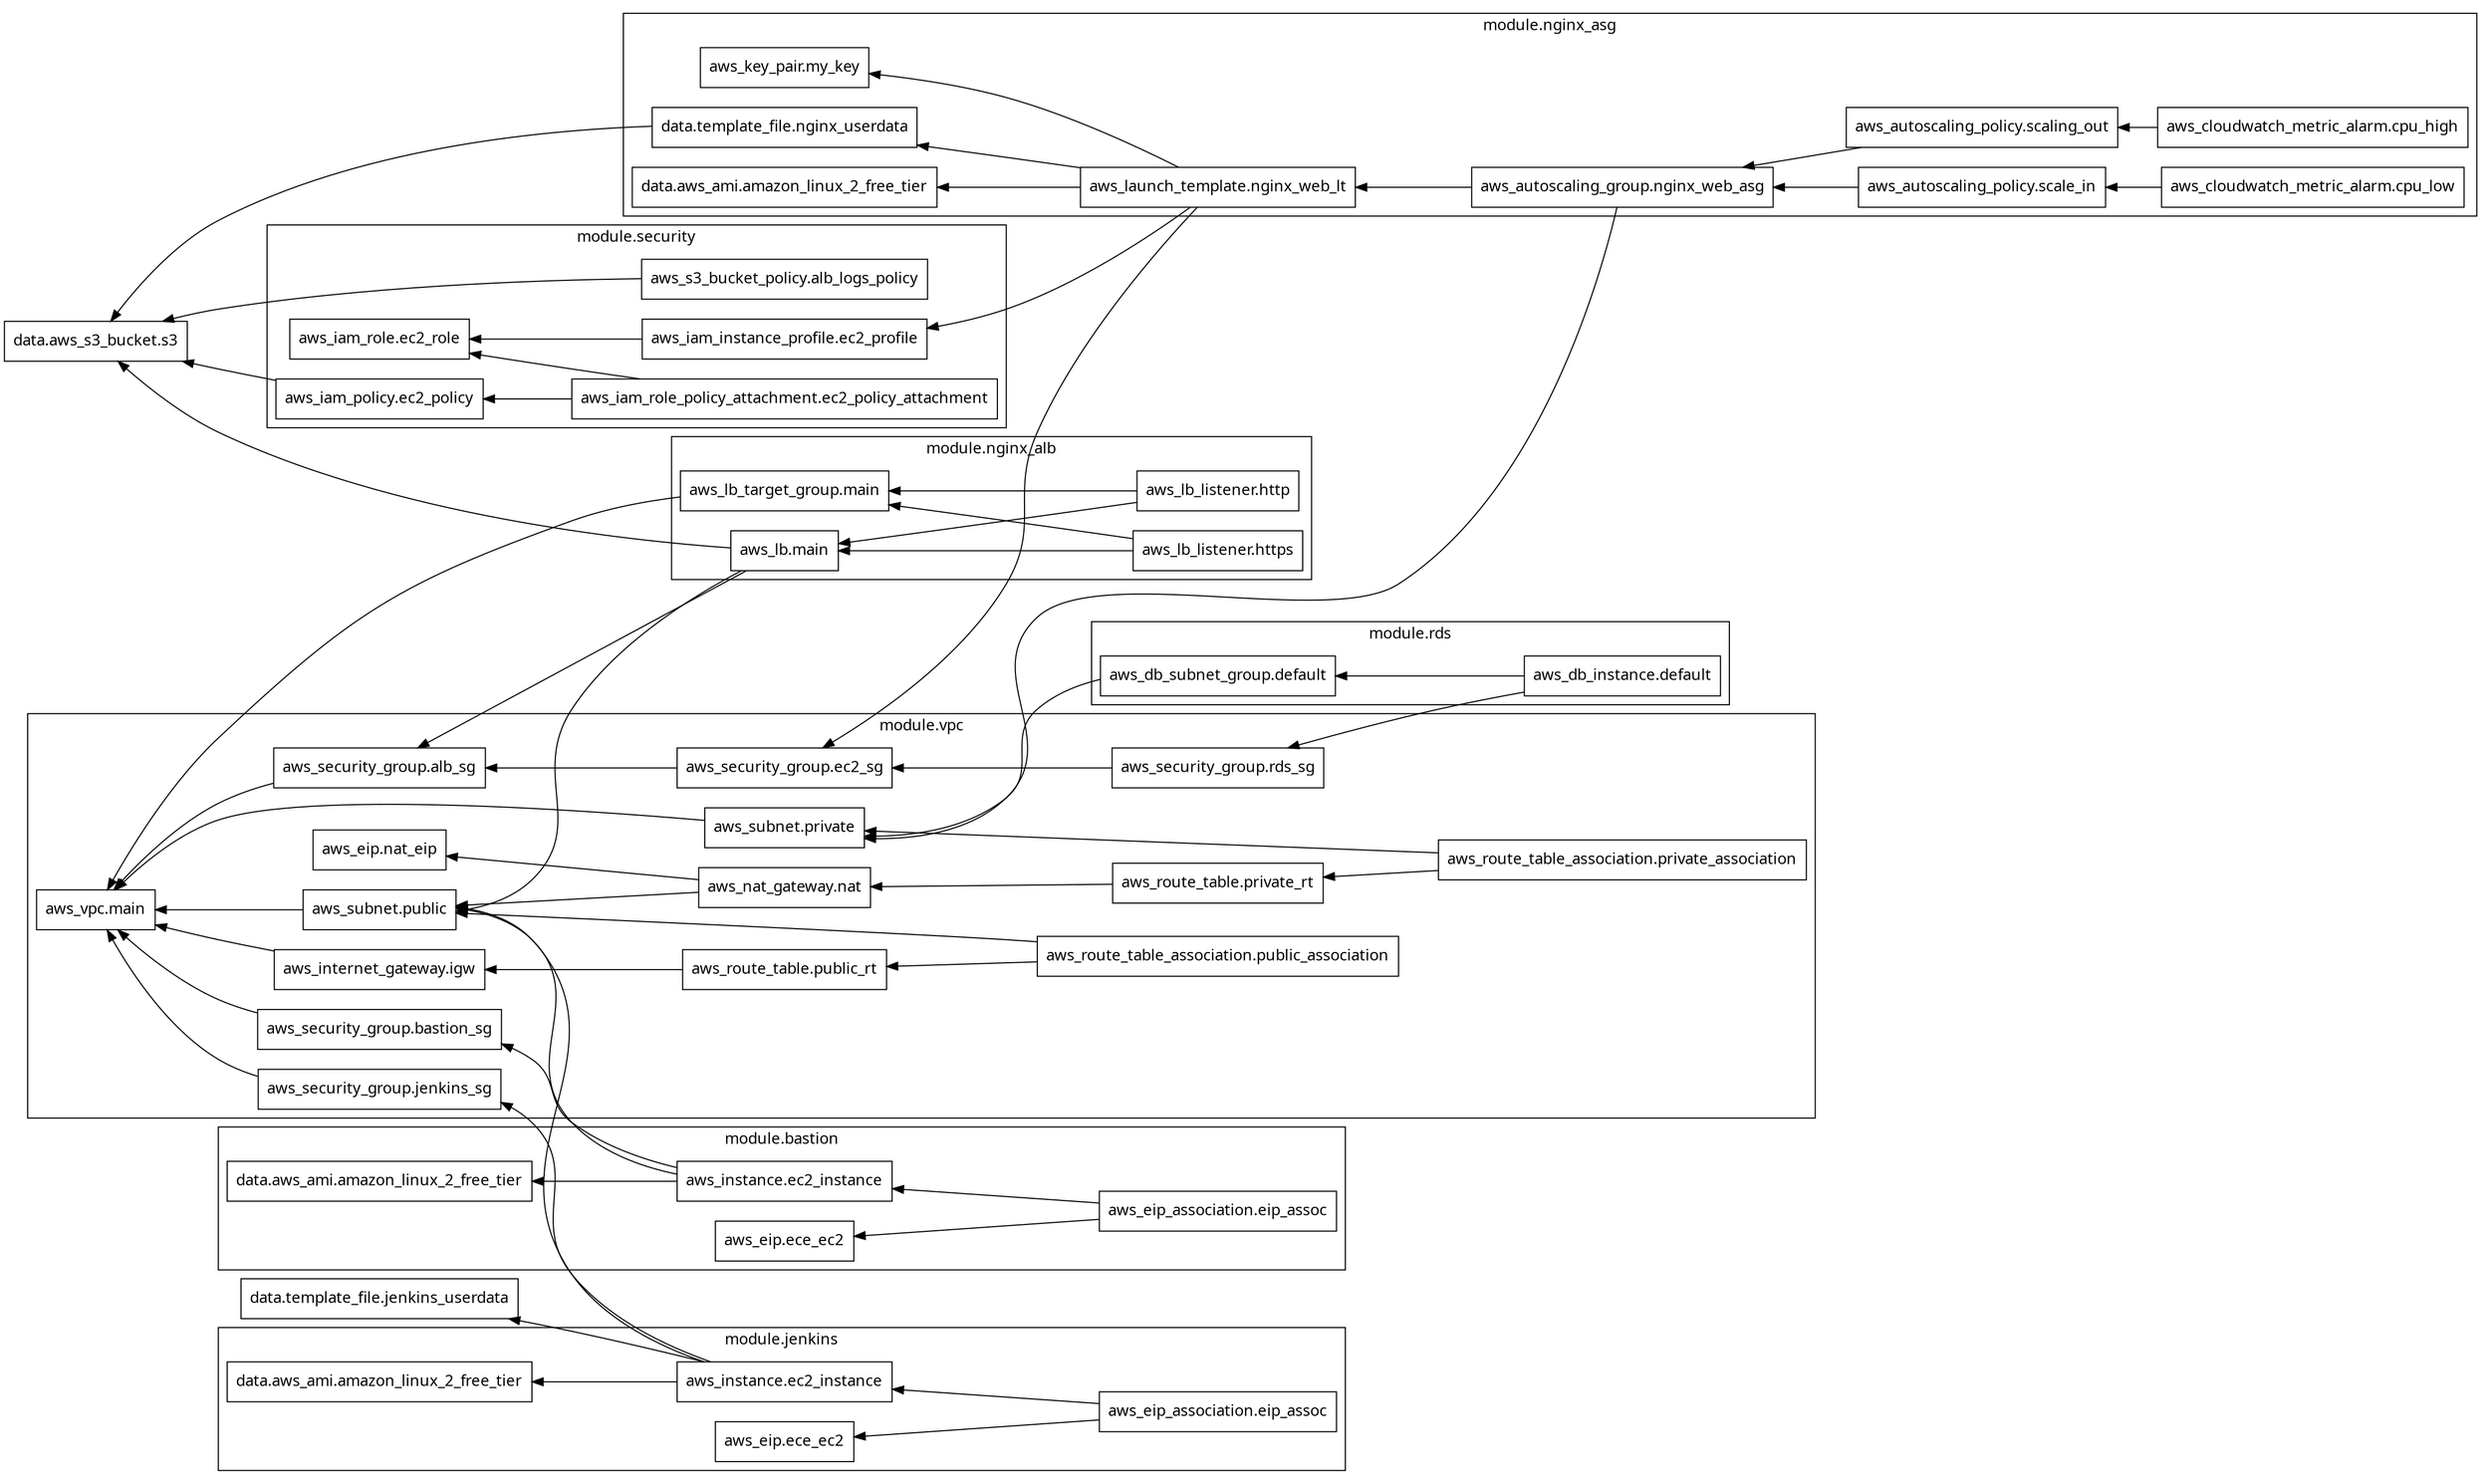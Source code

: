 digraph G {
  rankdir = "RL";
  node [shape = rect, fontname = "sans-serif"];
  "data.aws_s3_bucket.s3" [label="data.aws_s3_bucket.s3"];
  "data.template_file.jenkins_userdata" [label="data.template_file.jenkins_userdata"];
  subgraph "cluster_module.bastion" {
    label = "module.bastion"
    fontname = "sans-serif"
    "module.bastion.data.aws_ami.amazon_linux_2_free_tier" [label="data.aws_ami.amazon_linux_2_free_tier"];
    "module.bastion.aws_eip.ece_ec2" [label="aws_eip.ece_ec2"];
    "module.bastion.aws_eip_association.eip_assoc" [label="aws_eip_association.eip_assoc"];
    "module.bastion.aws_instance.ec2_instance" [label="aws_instance.ec2_instance"];
  }
  subgraph "cluster_module.jenkins" {
    label = "module.jenkins"
    fontname = "sans-serif"
    "module.jenkins.data.aws_ami.amazon_linux_2_free_tier" [label="data.aws_ami.amazon_linux_2_free_tier"];
    "module.jenkins.aws_eip.ece_ec2" [label="aws_eip.ece_ec2"];
    "module.jenkins.aws_eip_association.eip_assoc" [label="aws_eip_association.eip_assoc"];
    "module.jenkins.aws_instance.ec2_instance" [label="aws_instance.ec2_instance"];
  }
  subgraph "cluster_module.nginx_alb" {
    label = "module.nginx_alb"
    fontname = "sans-serif"
    "module.nginx_alb.aws_lb.main" [label="aws_lb.main"];
    "module.nginx_alb.aws_lb_listener.http" [label="aws_lb_listener.http"];
    "module.nginx_alb.aws_lb_listener.https" [label="aws_lb_listener.https"];
    "module.nginx_alb.aws_lb_target_group.main" [label="aws_lb_target_group.main"];
  }
  subgraph "cluster_module.nginx_asg" {
    label = "module.nginx_asg"
    fontname = "sans-serif"
    "module.nginx_asg.data.aws_ami.amazon_linux_2_free_tier" [label="data.aws_ami.amazon_linux_2_free_tier"];
    "module.nginx_asg.data.template_file.nginx_userdata" [label="data.template_file.nginx_userdata"];
    "module.nginx_asg.aws_autoscaling_group.nginx_web_asg" [label="aws_autoscaling_group.nginx_web_asg"];
    "module.nginx_asg.aws_autoscaling_policy.scale_in" [label="aws_autoscaling_policy.scale_in"];
    "module.nginx_asg.aws_autoscaling_policy.scaling_out" [label="aws_autoscaling_policy.scaling_out"];
    "module.nginx_asg.aws_cloudwatch_metric_alarm.cpu_high" [label="aws_cloudwatch_metric_alarm.cpu_high"];
    "module.nginx_asg.aws_cloudwatch_metric_alarm.cpu_low" [label="aws_cloudwatch_metric_alarm.cpu_low"];
    "module.nginx_asg.aws_key_pair.my_key" [label="aws_key_pair.my_key"];
    "module.nginx_asg.aws_launch_template.nginx_web_lt" [label="aws_launch_template.nginx_web_lt"];
  }
  subgraph "cluster_module.rds" {
    label = "module.rds"
    fontname = "sans-serif"
    "module.rds.aws_db_instance.default" [label="aws_db_instance.default"];
    "module.rds.aws_db_subnet_group.default" [label="aws_db_subnet_group.default"];
  }
  subgraph "cluster_module.security" {
    label = "module.security"
    fontname = "sans-serif"
    "module.security.aws_iam_instance_profile.ec2_profile" [label="aws_iam_instance_profile.ec2_profile"];
    "module.security.aws_iam_policy.ec2_policy" [label="aws_iam_policy.ec2_policy"];
    "module.security.aws_iam_role.ec2_role" [label="aws_iam_role.ec2_role"];
    "module.security.aws_iam_role_policy_attachment.ec2_policy_attachment" [label="aws_iam_role_policy_attachment.ec2_policy_attachment"];
    "module.security.aws_s3_bucket_policy.alb_logs_policy" [label="aws_s3_bucket_policy.alb_logs_policy"];
  }
  subgraph "cluster_module.vpc" {
    label = "module.vpc"
    fontname = "sans-serif"
    "module.vpc.aws_eip.nat_eip" [label="aws_eip.nat_eip"];
    "module.vpc.aws_internet_gateway.igw" [label="aws_internet_gateway.igw"];
    "module.vpc.aws_nat_gateway.nat" [label="aws_nat_gateway.nat"];
    "module.vpc.aws_route_table.private_rt" [label="aws_route_table.private_rt"];
    "module.vpc.aws_route_table.public_rt" [label="aws_route_table.public_rt"];
    "module.vpc.aws_route_table_association.private_association" [label="aws_route_table_association.private_association"];
    "module.vpc.aws_route_table_association.public_association" [label="aws_route_table_association.public_association"];
    "module.vpc.aws_security_group.alb_sg" [label="aws_security_group.alb_sg"];
    "module.vpc.aws_security_group.bastion_sg" [label="aws_security_group.bastion_sg"];
    "module.vpc.aws_security_group.ec2_sg" [label="aws_security_group.ec2_sg"];
    "module.vpc.aws_security_group.jenkins_sg" [label="aws_security_group.jenkins_sg"];
    "module.vpc.aws_security_group.rds_sg" [label="aws_security_group.rds_sg"];
    "module.vpc.aws_subnet.private" [label="aws_subnet.private"];
    "module.vpc.aws_subnet.public" [label="aws_subnet.public"];
    "module.vpc.aws_vpc.main" [label="aws_vpc.main"];
  }
  "module.bastion.aws_eip_association.eip_assoc" -> "module.bastion.aws_eip.ece_ec2";
  "module.bastion.aws_eip_association.eip_assoc" -> "module.bastion.aws_instance.ec2_instance";
  "module.bastion.aws_instance.ec2_instance" -> "module.bastion.data.aws_ami.amazon_linux_2_free_tier";
  "module.bastion.aws_instance.ec2_instance" -> "module.vpc.aws_security_group.bastion_sg";
  "module.bastion.aws_instance.ec2_instance" -> "module.vpc.aws_subnet.public";
  "module.jenkins.aws_eip_association.eip_assoc" -> "module.jenkins.aws_eip.ece_ec2";
  "module.jenkins.aws_eip_association.eip_assoc" -> "module.jenkins.aws_instance.ec2_instance";
  "module.jenkins.aws_instance.ec2_instance" -> "data.template_file.jenkins_userdata";
  "module.jenkins.aws_instance.ec2_instance" -> "module.jenkins.data.aws_ami.amazon_linux_2_free_tier";
  "module.jenkins.aws_instance.ec2_instance" -> "module.vpc.aws_security_group.jenkins_sg";
  "module.jenkins.aws_instance.ec2_instance" -> "module.vpc.aws_subnet.public";
  "module.nginx_alb.aws_lb.main" -> "data.aws_s3_bucket.s3";
  "module.nginx_alb.aws_lb.main" -> "module.vpc.aws_security_group.alb_sg";
  "module.nginx_alb.aws_lb.main" -> "module.vpc.aws_subnet.public";
  "module.nginx_alb.aws_lb_listener.http" -> "module.nginx_alb.aws_lb.main";
  "module.nginx_alb.aws_lb_listener.http" -> "module.nginx_alb.aws_lb_target_group.main";
  "module.nginx_alb.aws_lb_listener.https" -> "module.nginx_alb.aws_lb.main";
  "module.nginx_alb.aws_lb_listener.https" -> "module.nginx_alb.aws_lb_target_group.main";
  "module.nginx_alb.aws_lb_target_group.main" -> "module.vpc.aws_vpc.main";
  "module.nginx_asg.data.template_file.nginx_userdata" -> "data.aws_s3_bucket.s3";
  "module.nginx_asg.aws_autoscaling_group.nginx_web_asg" -> "module.nginx_asg.aws_launch_template.nginx_web_lt";
  "module.nginx_asg.aws_autoscaling_group.nginx_web_asg" -> "module.vpc.aws_subnet.private";
  "module.nginx_asg.aws_autoscaling_policy.scale_in" -> "module.nginx_asg.aws_autoscaling_group.nginx_web_asg";
  "module.nginx_asg.aws_autoscaling_policy.scaling_out" -> "module.nginx_asg.aws_autoscaling_group.nginx_web_asg";
  "module.nginx_asg.aws_cloudwatch_metric_alarm.cpu_high" -> "module.nginx_asg.aws_autoscaling_policy.scaling_out";
  "module.nginx_asg.aws_cloudwatch_metric_alarm.cpu_low" -> "module.nginx_asg.aws_autoscaling_policy.scale_in";
  "module.nginx_asg.aws_launch_template.nginx_web_lt" -> "module.nginx_asg.data.aws_ami.amazon_linux_2_free_tier";
  "module.nginx_asg.aws_launch_template.nginx_web_lt" -> "module.nginx_asg.data.template_file.nginx_userdata";
  "module.nginx_asg.aws_launch_template.nginx_web_lt" -> "module.nginx_asg.aws_key_pair.my_key";
  "module.nginx_asg.aws_launch_template.nginx_web_lt" -> "module.security.aws_iam_instance_profile.ec2_profile";
  "module.nginx_asg.aws_launch_template.nginx_web_lt" -> "module.vpc.aws_security_group.ec2_sg";
  "module.rds.aws_db_instance.default" -> "module.rds.aws_db_subnet_group.default";
  "module.rds.aws_db_instance.default" -> "module.vpc.aws_security_group.rds_sg";
  "module.rds.aws_db_subnet_group.default" -> "module.vpc.aws_subnet.private";
  "module.security.aws_iam_instance_profile.ec2_profile" -> "module.security.aws_iam_role.ec2_role";
  "module.security.aws_iam_policy.ec2_policy" -> "data.aws_s3_bucket.s3";
  "module.security.aws_iam_role_policy_attachment.ec2_policy_attachment" -> "module.security.aws_iam_policy.ec2_policy";
  "module.security.aws_iam_role_policy_attachment.ec2_policy_attachment" -> "module.security.aws_iam_role.ec2_role";
  "module.security.aws_s3_bucket_policy.alb_logs_policy" -> "data.aws_s3_bucket.s3";
  "module.vpc.aws_internet_gateway.igw" -> "module.vpc.aws_vpc.main";
  "module.vpc.aws_nat_gateway.nat" -> "module.vpc.aws_eip.nat_eip";
  "module.vpc.aws_nat_gateway.nat" -> "module.vpc.aws_subnet.public";
  "module.vpc.aws_route_table.private_rt" -> "module.vpc.aws_nat_gateway.nat";
  "module.vpc.aws_route_table.public_rt" -> "module.vpc.aws_internet_gateway.igw";
  "module.vpc.aws_route_table_association.private_association" -> "module.vpc.aws_route_table.private_rt";
  "module.vpc.aws_route_table_association.private_association" -> "module.vpc.aws_subnet.private";
  "module.vpc.aws_route_table_association.public_association" -> "module.vpc.aws_route_table.public_rt";
  "module.vpc.aws_route_table_association.public_association" -> "module.vpc.aws_subnet.public";
  "module.vpc.aws_security_group.alb_sg" -> "module.vpc.aws_vpc.main";
  "module.vpc.aws_security_group.bastion_sg" -> "module.vpc.aws_vpc.main";
  "module.vpc.aws_security_group.ec2_sg" -> "module.vpc.aws_security_group.alb_sg";
  "module.vpc.aws_security_group.jenkins_sg" -> "module.vpc.aws_vpc.main";
  "module.vpc.aws_security_group.rds_sg" -> "module.vpc.aws_security_group.ec2_sg";
  "module.vpc.aws_subnet.private" -> "module.vpc.aws_vpc.main";
  "module.vpc.aws_subnet.public" -> "module.vpc.aws_vpc.main";
}
